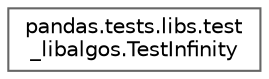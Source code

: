 digraph "Graphical Class Hierarchy"
{
 // LATEX_PDF_SIZE
  bgcolor="transparent";
  edge [fontname=Helvetica,fontsize=10,labelfontname=Helvetica,labelfontsize=10];
  node [fontname=Helvetica,fontsize=10,shape=box,height=0.2,width=0.4];
  rankdir="LR";
  Node0 [id="Node000000",label="pandas.tests.libs.test\l_libalgos.TestInfinity",height=0.2,width=0.4,color="grey40", fillcolor="white", style="filled",URL="$df/d84/classpandas_1_1tests_1_1libs_1_1test__libalgos_1_1TestInfinity.html",tooltip=" "];
}
